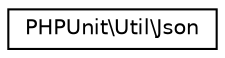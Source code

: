 digraph "Graphical Class Hierarchy"
{
  edge [fontname="Helvetica",fontsize="10",labelfontname="Helvetica",labelfontsize="10"];
  node [fontname="Helvetica",fontsize="10",shape=record];
  rankdir="LR";
  Node0 [label="PHPUnit\\Util\\Json",height=0.2,width=0.4,color="black", fillcolor="white", style="filled",URL="$classPHPUnit_1_1Util_1_1Json.html"];
}
